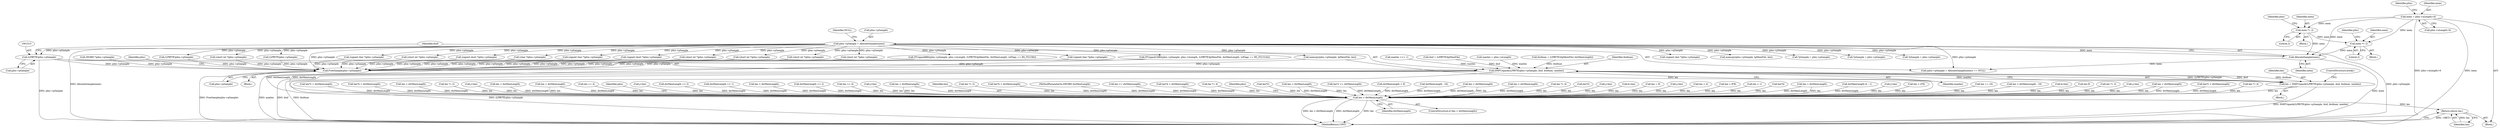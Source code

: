 digraph "0_gstreamer_bc2cdd57d549ab3ba59782e9b395d0cd683fd3ac@pointer" {
"1001514" [label="(Call,(LPBYTE)pIns->pSample)"];
"1000180" [label="(Call,pIns->pSample = AllocateSample(mem))"];
"1000184" [label="(Call,AllocateSample(mem))"];
"1000157" [label="(Call,mem *= 2)"];
"1000112" [label="(Call,mem = pIns->nLength+6)"];
"1000170" [label="(Call,mem *= 2)"];
"1001513" [label="(Call,DMFUnpack((LPBYTE)pIns->pSample, ibuf, ibufmax, maxlen))"];
"1001511" [label="(Call,len = DMFUnpack((LPBYTE)pIns->pSample, ibuf, ibufmax, maxlen))"];
"1002016" [label="(Call,len > dwMemLength)"];
"1002043" [label="(Return,return len;)"];
"1002030" [label="(Call,FreeSample(pIns->pSample))"];
"1000391" [label="(Call,len += 16)"];
"1000308" [label="(Call,len > dwMemLength - 16)"];
"1001252" [label="(Call,(signed char *)pIns->pSample)"];
"1001826" [label="(Call,k<len)"];
"1000114" [label="(Call,pIns->nLength+6)"];
"1001228" [label="(Call,len-9)"];
"1000180" [label="(Call,pIns->pSample = AllocateSample(mem))"];
"1000475" [label="(Call,(short int *)pIns->pSample)"];
"1000694" [label="(Call,len *= 2)"];
"1000635" [label="(Call,(signed char *)pIns->pSample)"];
"1002045" [label="(MethodReturn,UINT)"];
"1000485" [label="(Call,j<len)"];
"1000577" [label="(Call,len > dwMemLength)"];
"1000741" [label="(Call,len*2 > dwMemLength)"];
"1001816" [label="(Call,(signed short *)pIns->pSample)"];
"1002009" [label="(Call,memcpy(pIns->pSample, lpMemFile, len))"];
"1000175" [label="(Identifier,pIns)"];
"1000158" [label="(Identifier,mem)"];
"1000926" [label="(Call,len *= 4)"];
"1001002" [label="(Call,len*2 > dwMemLength)"];
"1001511" [label="(Call,len = DMFUnpack((LPBYTE)pIns->pSample, ibuf, ibufmax, maxlen))"];
"1000122" [label="(Identifier,pIns)"];
"1000162" [label="(Identifier,pIns)"];
"1001188" [label="(Call,(char *)pIns->pSample)"];
"1001093" [label="(Call,len*4 > dwMemLength)"];
"1001512" [label="(Identifier,len)"];
"1000206" [label="(Call,len > dwMemLength)"];
"1000466" [label="(Call,memcpy(pIns->pSample, lpMemFile, len))"];
"1000809" [label="(Call,len *= 2)"];
"1000277" [label="(Call,j<len)"];
"1000965" [label="(Call,ITUnpack16Bit(pIns->pSample, pIns->nLength, (LPBYTE)lpMemFile, dwMemLength, (nFlags == RS_IT21516)))"];
"1000513" [label="(Call,len > dwMemLength)"];
"1001522" [label="(ControlStructure,break;)"];
"1002016" [label="(Call,len > dwMemLength)"];
"1000405" [label="(Call,len > dwMemLength)"];
"1000179" [label="(Call,(pIns->pSample = AllocateSample(mem)) == NULL)"];
"1001320" [label="(Call,len >= 4)"];
"1002018" [label="(Identifier,dwMemLength)"];
"1002022" [label="(Identifier,pIns)"];
"1001520" [label="(Identifier,ibufmax)"];
"1001494" [label="(Call,maxlen <<= 1)"];
"1000432" [label="(Call,j<len)"];
"1001100" [label="(Call,dwMemLength >> 2)"];
"1001009" [label="(Call,dwMemLength >> 1)"];
"1002024" [label="(Block,)"];
"1000322" [label="(Call,*pSample = pIns->pSample)"];
"1001203" [label="(Call,len > dwMemLength)"];
"1001917" [label="(Call,dwMemLength >> 2)"];
"1001478" [label="(Call,len >= 4)"];
"1000112" [label="(Call,mem = pIns->nLength+6)"];
"1000227" [label="(Call,j<len)"];
"1000159" [label="(Literal,2)"];
"1000172" [label="(Literal,2)"];
"1000217" [label="(Call,*pSample = pIns->pSample)"];
"1001498" [label="(Call,ibuf = (LPBYTE)lpMemFile)"];
"1001483" [label="(Call,maxlen = pIns->nLength)"];
"1001245" [label="(Call,len > dwMemLength)"];
"1000169" [label="(Block,)"];
"1002017" [label="(Identifier,len)"];
"1001068" [label="(Call,len *= 2)"];
"1001910" [label="(Call,len*4 > dwMemLength)"];
"1002031" [label="(Call,pIns->pSample)"];
"1000105" [label="(MethodParameterIn,DWORD dwMemLength)"];
"1001521" [label="(Identifier,maxlen)"];
"1001513" [label="(Call,DMFUnpack((LPBYTE)pIns->pSample, ibuf, ibufmax, maxlen))"];
"1000184" [label="(Call,AllocateSample(mem))"];
"1000529" [label="(Call,(signed char *)pIns->pSample)"];
"1001481" [label="(Block,)"];
"1000463" [label="(Call,len <= dwMemLength)"];
"1000856" [label="(Call,len*4 > dwMemLength)"];
"1000950" [label="(Call,ITUnpack8Bit(pIns->pSample, pIns->nLength, (LPBYTE)lpMemFile, dwMemLength, (nFlags == RS_IT2158)))"];
"1000106" [label="(Block,)"];
"1001285" [label="(Call,(WORD *)pIns->pSample)"];
"1001988" [label="(Call,len *= 4)"];
"1002044" [label="(Identifier,len)"];
"1000113" [label="(Identifier,mem)"];
"1002042" [label="(Identifier,pIns)"];
"1002036" [label="(Identifier,pIns)"];
"1000186" [label="(Identifier,NULL)"];
"1001519" [label="(Identifier,ibuf)"];
"1000156" [label="(Block,)"];
"1000257" [label="(Call,*pSample = pIns->pSample)"];
"1000627" [label="(Call,len*2)"];
"1001542" [label="(Call,len > dwMemLength)"];
"1000626" [label="(Call,len*2 <= dwMemLength)"];
"1001171" [label="(Call,dwMemLength > 9)"];
"1000310" [label="(Call,dwMemLength - 16)"];
"1000185" [label="(Identifier,mem)"];
"1001643" [label="(Call,(signed short *)pIns->pSample)"];
"1002043" [label="(Return,return len;)"];
"1000252" [label="(Call,len > dwMemLength)"];
"1000584" [label="(Call,(short int *)pIns->pSample)"];
"1000171" [label="(Identifier,mem)"];
"1001999" [label="(Call,len > dwMemLength)"];
"1001161" [label="(Call,len *= 4)"];
"1001929" [label="(Call,(short int *)pIns->pSample)"];
"1001504" [label="(Call,ibufmax = (LPBYTE)(lpMemFile+dwMemLength))"];
"1000742" [label="(Call,len*2)"];
"1001112" [label="(Call,(short int *)pIns->pSample)"];
"1000850" [label="(Call,(short int *)pIns->pSample)"];
"1000600" [label="(Call,j<len)"];
"1001653" [label="(Call,k<len)"];
"1000170" [label="(Call,mem *= 2)"];
"1000157" [label="(Call,mem *= 2)"];
"1001514" [label="(Call,(LPBYTE)pIns->pSample)"];
"1001167" [label="(Call,len = 9)"];
"1000545" [label="(Call,j<len)"];
"1000938" [label="(Call,len < 4)"];
"1001720" [label="(Call,len > 8*8)"];
"1000522" [label="(Call,len > 1)"];
"1000735" [label="(Call,(signed char *)pIns->pSample)"];
"1000857" [label="(Call,len*4)"];
"1002030" [label="(Call,FreeSample(pIns->pSample))"];
"1001715" [label="(Call,len > dwMemLength)"];
"1002015" [label="(ControlStructure,if (len > dwMemLength))"];
"1001516" [label="(Call,pIns->pSample)"];
"1001327" [label="(Call,(LPBYTE)pIns->pSample)"];
"1000181" [label="(Call,pIns->pSample)"];
"1000518" [label="(Call,dwMemLength & ~1)"];
"1001295" [label="(Call,j<len)"];
"1001547" [label="(Call,len > 4*8)"];
"1000412" [label="(Call,(short int *)pIns->pSample)"];
"1001021" [label="(Call,(LPBYTE)pIns->pSample)"];
"1001514" -> "1001513"  [label="AST: "];
"1001514" -> "1001516"  [label="CFG: "];
"1001515" -> "1001514"  [label="AST: "];
"1001516" -> "1001514"  [label="AST: "];
"1001519" -> "1001514"  [label="CFG: "];
"1001514" -> "1002045"  [label="DDG: pIns->pSample"];
"1001514" -> "1001513"  [label="DDG: pIns->pSample"];
"1000180" -> "1001514"  [label="DDG: pIns->pSample"];
"1001514" -> "1002030"  [label="DDG: pIns->pSample"];
"1000180" -> "1000179"  [label="AST: "];
"1000180" -> "1000184"  [label="CFG: "];
"1000181" -> "1000180"  [label="AST: "];
"1000184" -> "1000180"  [label="AST: "];
"1000186" -> "1000180"  [label="CFG: "];
"1000180" -> "1002045"  [label="DDG: AllocateSample(mem)"];
"1000180" -> "1002045"  [label="DDG: pIns->pSample"];
"1000180" -> "1000179"  [label="DDG: pIns->pSample"];
"1000184" -> "1000180"  [label="DDG: mem"];
"1000180" -> "1000217"  [label="DDG: pIns->pSample"];
"1000180" -> "1000257"  [label="DDG: pIns->pSample"];
"1000180" -> "1000322"  [label="DDG: pIns->pSample"];
"1000180" -> "1000412"  [label="DDG: pIns->pSample"];
"1000180" -> "1000466"  [label="DDG: pIns->pSample"];
"1000180" -> "1000475"  [label="DDG: pIns->pSample"];
"1000180" -> "1000529"  [label="DDG: pIns->pSample"];
"1000180" -> "1000584"  [label="DDG: pIns->pSample"];
"1000180" -> "1000635"  [label="DDG: pIns->pSample"];
"1000180" -> "1000735"  [label="DDG: pIns->pSample"];
"1000180" -> "1000850"  [label="DDG: pIns->pSample"];
"1000180" -> "1000950"  [label="DDG: pIns->pSample"];
"1000180" -> "1000965"  [label="DDG: pIns->pSample"];
"1000180" -> "1001021"  [label="DDG: pIns->pSample"];
"1000180" -> "1001112"  [label="DDG: pIns->pSample"];
"1000180" -> "1001188"  [label="DDG: pIns->pSample"];
"1000180" -> "1001252"  [label="DDG: pIns->pSample"];
"1000180" -> "1001327"  [label="DDG: pIns->pSample"];
"1000180" -> "1001643"  [label="DDG: pIns->pSample"];
"1000180" -> "1001816"  [label="DDG: pIns->pSample"];
"1000180" -> "1001929"  [label="DDG: pIns->pSample"];
"1000180" -> "1002009"  [label="DDG: pIns->pSample"];
"1000180" -> "1002030"  [label="DDG: pIns->pSample"];
"1000184" -> "1000185"  [label="CFG: "];
"1000185" -> "1000184"  [label="AST: "];
"1000184" -> "1002045"  [label="DDG: mem"];
"1000184" -> "1000179"  [label="DDG: mem"];
"1000157" -> "1000184"  [label="DDG: mem"];
"1000112" -> "1000184"  [label="DDG: mem"];
"1000170" -> "1000184"  [label="DDG: mem"];
"1000157" -> "1000156"  [label="AST: "];
"1000157" -> "1000159"  [label="CFG: "];
"1000158" -> "1000157"  [label="AST: "];
"1000159" -> "1000157"  [label="AST: "];
"1000162" -> "1000157"  [label="CFG: "];
"1000112" -> "1000157"  [label="DDG: mem"];
"1000157" -> "1000170"  [label="DDG: mem"];
"1000112" -> "1000106"  [label="AST: "];
"1000112" -> "1000114"  [label="CFG: "];
"1000113" -> "1000112"  [label="AST: "];
"1000114" -> "1000112"  [label="AST: "];
"1000122" -> "1000112"  [label="CFG: "];
"1000112" -> "1002045"  [label="DDG: pIns->nLength+6"];
"1000112" -> "1002045"  [label="DDG: mem"];
"1000112" -> "1000170"  [label="DDG: mem"];
"1000170" -> "1000169"  [label="AST: "];
"1000170" -> "1000172"  [label="CFG: "];
"1000171" -> "1000170"  [label="AST: "];
"1000172" -> "1000170"  [label="AST: "];
"1000175" -> "1000170"  [label="CFG: "];
"1001513" -> "1001511"  [label="AST: "];
"1001513" -> "1001521"  [label="CFG: "];
"1001519" -> "1001513"  [label="AST: "];
"1001520" -> "1001513"  [label="AST: "];
"1001521" -> "1001513"  [label="AST: "];
"1001511" -> "1001513"  [label="CFG: "];
"1001513" -> "1002045"  [label="DDG: maxlen"];
"1001513" -> "1002045"  [label="DDG: ibuf"];
"1001513" -> "1002045"  [label="DDG: ibufmax"];
"1001513" -> "1002045"  [label="DDG: (LPBYTE)pIns->pSample"];
"1001513" -> "1001511"  [label="DDG: (LPBYTE)pIns->pSample"];
"1001513" -> "1001511"  [label="DDG: ibuf"];
"1001513" -> "1001511"  [label="DDG: ibufmax"];
"1001513" -> "1001511"  [label="DDG: maxlen"];
"1001498" -> "1001513"  [label="DDG: ibuf"];
"1001504" -> "1001513"  [label="DDG: ibufmax"];
"1001494" -> "1001513"  [label="DDG: maxlen"];
"1001483" -> "1001513"  [label="DDG: maxlen"];
"1001511" -> "1001481"  [label="AST: "];
"1001512" -> "1001511"  [label="AST: "];
"1001522" -> "1001511"  [label="CFG: "];
"1001511" -> "1002045"  [label="DDG: DMFUnpack((LPBYTE)pIns->pSample, ibuf, ibufmax, maxlen)"];
"1001511" -> "1002016"  [label="DDG: len"];
"1002016" -> "1002015"  [label="AST: "];
"1002016" -> "1002018"  [label="CFG: "];
"1002017" -> "1002016"  [label="AST: "];
"1002018" -> "1002016"  [label="AST: "];
"1002022" -> "1002016"  [label="CFG: "];
"1002042" -> "1002016"  [label="CFG: "];
"1002016" -> "1002045"  [label="DDG: dwMemLength"];
"1002016" -> "1002045"  [label="DDG: len"];
"1002016" -> "1002045"  [label="DDG: len > dwMemLength"];
"1000308" -> "1002016"  [label="DDG: len"];
"1001245" -> "1002016"  [label="DDG: len"];
"1001245" -> "1002016"  [label="DDG: dwMemLength"];
"1000577" -> "1002016"  [label="DDG: len"];
"1000577" -> "1002016"  [label="DDG: dwMemLength"];
"1001720" -> "1002016"  [label="DDG: len"];
"1001167" -> "1002016"  [label="DDG: len"];
"1000405" -> "1002016"  [label="DDG: len"];
"1000405" -> "1002016"  [label="DDG: dwMemLength"];
"1001161" -> "1002016"  [label="DDG: len"];
"1001295" -> "1002016"  [label="DDG: len"];
"1000857" -> "1002016"  [label="DDG: len"];
"1000809" -> "1002016"  [label="DDG: len"];
"1000938" -> "1002016"  [label="DDG: len"];
"1001988" -> "1002016"  [label="DDG: len"];
"1000694" -> "1002016"  [label="DDG: len"];
"1000252" -> "1002016"  [label="DDG: len"];
"1000252" -> "1002016"  [label="DDG: dwMemLength"];
"1001228" -> "1002016"  [label="DDG: len"];
"1000391" -> "1002016"  [label="DDG: len"];
"1000600" -> "1002016"  [label="DDG: len"];
"1001542" -> "1002016"  [label="DDG: len"];
"1001542" -> "1002016"  [label="DDG: dwMemLength"];
"1001320" -> "1002016"  [label="DDG: len"];
"1000926" -> "1002016"  [label="DDG: len"];
"1000432" -> "1002016"  [label="DDG: len"];
"1001715" -> "1002016"  [label="DDG: len"];
"1001715" -> "1002016"  [label="DDG: dwMemLength"];
"1000227" -> "1002016"  [label="DDG: len"];
"1001826" -> "1002016"  [label="DDG: len"];
"1000627" -> "1002016"  [label="DDG: len"];
"1001068" -> "1002016"  [label="DDG: len"];
"1000742" -> "1002016"  [label="DDG: len"];
"1001478" -> "1002016"  [label="DDG: len"];
"1002009" -> "1002016"  [label="DDG: len"];
"1001653" -> "1002016"  [label="DDG: len"];
"1000522" -> "1002016"  [label="DDG: len"];
"1000545" -> "1002016"  [label="DDG: len"];
"1000485" -> "1002016"  [label="DDG: len"];
"1001547" -> "1002016"  [label="DDG: len"];
"1000277" -> "1002016"  [label="DDG: len"];
"1001203" -> "1002016"  [label="DDG: dwMemLength"];
"1000463" -> "1002016"  [label="DDG: dwMemLength"];
"1000513" -> "1002016"  [label="DDG: dwMemLength"];
"1000856" -> "1002016"  [label="DDG: dwMemLength"];
"1000206" -> "1002016"  [label="DDG: dwMemLength"];
"1001100" -> "1002016"  [label="DDG: dwMemLength"];
"1000626" -> "1002016"  [label="DDG: dwMemLength"];
"1001171" -> "1002016"  [label="DDG: dwMemLength"];
"1001093" -> "1002016"  [label="DDG: dwMemLength"];
"1001917" -> "1002016"  [label="DDG: dwMemLength"];
"1001999" -> "1002016"  [label="DDG: dwMemLength"];
"1000310" -> "1002016"  [label="DDG: dwMemLength"];
"1000741" -> "1002016"  [label="DDG: dwMemLength"];
"1000965" -> "1002016"  [label="DDG: dwMemLength"];
"1000518" -> "1002016"  [label="DDG: dwMemLength"];
"1001910" -> "1002016"  [label="DDG: dwMemLength"];
"1000950" -> "1002016"  [label="DDG: dwMemLength"];
"1001002" -> "1002016"  [label="DDG: dwMemLength"];
"1001009" -> "1002016"  [label="DDG: dwMemLength"];
"1000105" -> "1002016"  [label="DDG: dwMemLength"];
"1002016" -> "1002043"  [label="DDG: len"];
"1002043" -> "1000106"  [label="AST: "];
"1002043" -> "1002044"  [label="CFG: "];
"1002044" -> "1002043"  [label="AST: "];
"1002045" -> "1002043"  [label="CFG: "];
"1002043" -> "1002045"  [label="DDG: <RET>"];
"1002044" -> "1002043"  [label="DDG: len"];
"1002030" -> "1002024"  [label="AST: "];
"1002030" -> "1002031"  [label="CFG: "];
"1002031" -> "1002030"  [label="AST: "];
"1002036" -> "1002030"  [label="CFG: "];
"1002030" -> "1002045"  [label="DDG: FreeSample(pIns->pSample)"];
"1001643" -> "1002030"  [label="DDG: pIns->pSample"];
"1001112" -> "1002030"  [label="DDG: pIns->pSample"];
"1000412" -> "1002030"  [label="DDG: pIns->pSample"];
"1000475" -> "1002030"  [label="DDG: pIns->pSample"];
"1000950" -> "1002030"  [label="DDG: pIns->pSample"];
"1000965" -> "1002030"  [label="DDG: pIns->pSample"];
"1000735" -> "1002030"  [label="DDG: pIns->pSample"];
"1001929" -> "1002030"  [label="DDG: pIns->pSample"];
"1001021" -> "1002030"  [label="DDG: pIns->pSample"];
"1001285" -> "1002030"  [label="DDG: pIns->pSample"];
"1001816" -> "1002030"  [label="DDG: pIns->pSample"];
"1001327" -> "1002030"  [label="DDG: pIns->pSample"];
"1002009" -> "1002030"  [label="DDG: pIns->pSample"];
"1001188" -> "1002030"  [label="DDG: pIns->pSample"];
"1000850" -> "1002030"  [label="DDG: pIns->pSample"];
"1000635" -> "1002030"  [label="DDG: pIns->pSample"];
"1000529" -> "1002030"  [label="DDG: pIns->pSample"];
"1000584" -> "1002030"  [label="DDG: pIns->pSample"];
}
